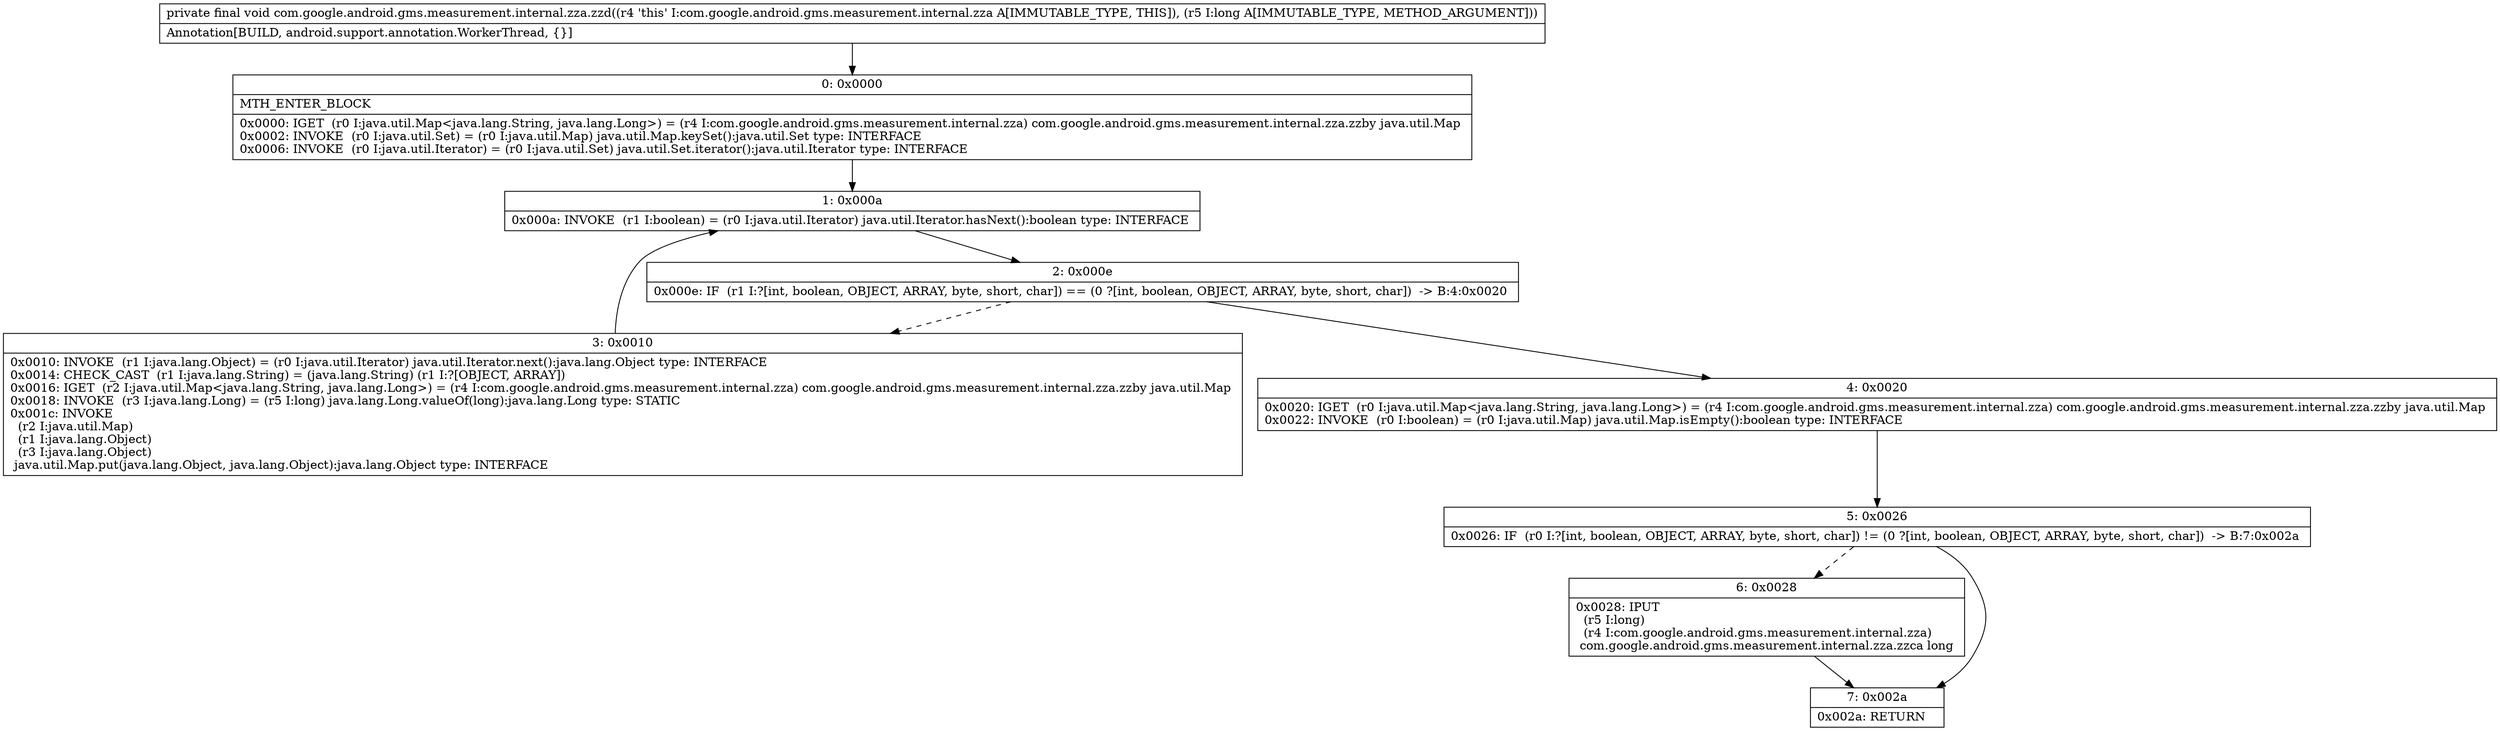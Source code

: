 digraph "CFG forcom.google.android.gms.measurement.internal.zza.zzd(J)V" {
Node_0 [shape=record,label="{0\:\ 0x0000|MTH_ENTER_BLOCK\l|0x0000: IGET  (r0 I:java.util.Map\<java.lang.String, java.lang.Long\>) = (r4 I:com.google.android.gms.measurement.internal.zza) com.google.android.gms.measurement.internal.zza.zzby java.util.Map \l0x0002: INVOKE  (r0 I:java.util.Set) = (r0 I:java.util.Map) java.util.Map.keySet():java.util.Set type: INTERFACE \l0x0006: INVOKE  (r0 I:java.util.Iterator) = (r0 I:java.util.Set) java.util.Set.iterator():java.util.Iterator type: INTERFACE \l}"];
Node_1 [shape=record,label="{1\:\ 0x000a|0x000a: INVOKE  (r1 I:boolean) = (r0 I:java.util.Iterator) java.util.Iterator.hasNext():boolean type: INTERFACE \l}"];
Node_2 [shape=record,label="{2\:\ 0x000e|0x000e: IF  (r1 I:?[int, boolean, OBJECT, ARRAY, byte, short, char]) == (0 ?[int, boolean, OBJECT, ARRAY, byte, short, char])  \-\> B:4:0x0020 \l}"];
Node_3 [shape=record,label="{3\:\ 0x0010|0x0010: INVOKE  (r1 I:java.lang.Object) = (r0 I:java.util.Iterator) java.util.Iterator.next():java.lang.Object type: INTERFACE \l0x0014: CHECK_CAST  (r1 I:java.lang.String) = (java.lang.String) (r1 I:?[OBJECT, ARRAY]) \l0x0016: IGET  (r2 I:java.util.Map\<java.lang.String, java.lang.Long\>) = (r4 I:com.google.android.gms.measurement.internal.zza) com.google.android.gms.measurement.internal.zza.zzby java.util.Map \l0x0018: INVOKE  (r3 I:java.lang.Long) = (r5 I:long) java.lang.Long.valueOf(long):java.lang.Long type: STATIC \l0x001c: INVOKE  \l  (r2 I:java.util.Map)\l  (r1 I:java.lang.Object)\l  (r3 I:java.lang.Object)\l java.util.Map.put(java.lang.Object, java.lang.Object):java.lang.Object type: INTERFACE \l}"];
Node_4 [shape=record,label="{4\:\ 0x0020|0x0020: IGET  (r0 I:java.util.Map\<java.lang.String, java.lang.Long\>) = (r4 I:com.google.android.gms.measurement.internal.zza) com.google.android.gms.measurement.internal.zza.zzby java.util.Map \l0x0022: INVOKE  (r0 I:boolean) = (r0 I:java.util.Map) java.util.Map.isEmpty():boolean type: INTERFACE \l}"];
Node_5 [shape=record,label="{5\:\ 0x0026|0x0026: IF  (r0 I:?[int, boolean, OBJECT, ARRAY, byte, short, char]) != (0 ?[int, boolean, OBJECT, ARRAY, byte, short, char])  \-\> B:7:0x002a \l}"];
Node_6 [shape=record,label="{6\:\ 0x0028|0x0028: IPUT  \l  (r5 I:long)\l  (r4 I:com.google.android.gms.measurement.internal.zza)\l com.google.android.gms.measurement.internal.zza.zzca long \l}"];
Node_7 [shape=record,label="{7\:\ 0x002a|0x002a: RETURN   \l}"];
MethodNode[shape=record,label="{private final void com.google.android.gms.measurement.internal.zza.zzd((r4 'this' I:com.google.android.gms.measurement.internal.zza A[IMMUTABLE_TYPE, THIS]), (r5 I:long A[IMMUTABLE_TYPE, METHOD_ARGUMENT]))  | Annotation[BUILD, android.support.annotation.WorkerThread, \{\}]\l}"];
MethodNode -> Node_0;
Node_0 -> Node_1;
Node_1 -> Node_2;
Node_2 -> Node_3[style=dashed];
Node_2 -> Node_4;
Node_3 -> Node_1;
Node_4 -> Node_5;
Node_5 -> Node_6[style=dashed];
Node_5 -> Node_7;
Node_6 -> Node_7;
}

